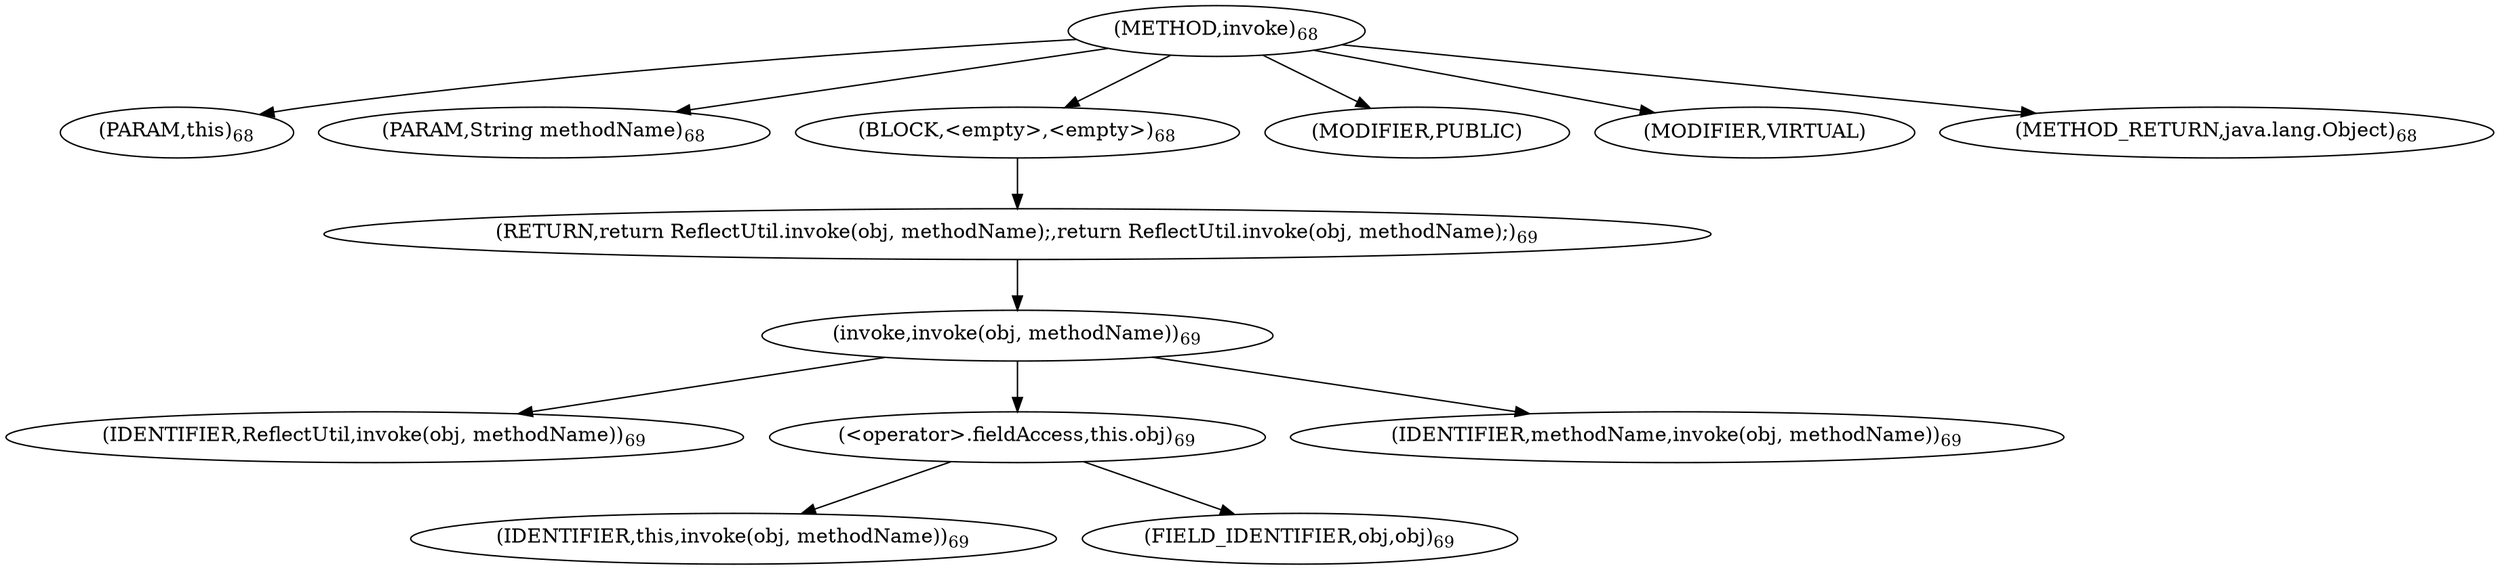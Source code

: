digraph "invoke" {  
"87" [label = <(METHOD,invoke)<SUB>68</SUB>> ]
"88" [label = <(PARAM,this)<SUB>68</SUB>> ]
"89" [label = <(PARAM,String methodName)<SUB>68</SUB>> ]
"90" [label = <(BLOCK,&lt;empty&gt;,&lt;empty&gt;)<SUB>68</SUB>> ]
"91" [label = <(RETURN,return ReflectUtil.invoke(obj, methodName);,return ReflectUtil.invoke(obj, methodName);)<SUB>69</SUB>> ]
"92" [label = <(invoke,invoke(obj, methodName))<SUB>69</SUB>> ]
"93" [label = <(IDENTIFIER,ReflectUtil,invoke(obj, methodName))<SUB>69</SUB>> ]
"94" [label = <(&lt;operator&gt;.fieldAccess,this.obj)<SUB>69</SUB>> ]
"95" [label = <(IDENTIFIER,this,invoke(obj, methodName))<SUB>69</SUB>> ]
"96" [label = <(FIELD_IDENTIFIER,obj,obj)<SUB>69</SUB>> ]
"97" [label = <(IDENTIFIER,methodName,invoke(obj, methodName))<SUB>69</SUB>> ]
"98" [label = <(MODIFIER,PUBLIC)> ]
"99" [label = <(MODIFIER,VIRTUAL)> ]
"100" [label = <(METHOD_RETURN,java.lang.Object)<SUB>68</SUB>> ]
  "87" -> "88" 
  "87" -> "89" 
  "87" -> "90" 
  "87" -> "98" 
  "87" -> "99" 
  "87" -> "100" 
  "90" -> "91" 
  "91" -> "92" 
  "92" -> "93" 
  "92" -> "94" 
  "92" -> "97" 
  "94" -> "95" 
  "94" -> "96" 
}
